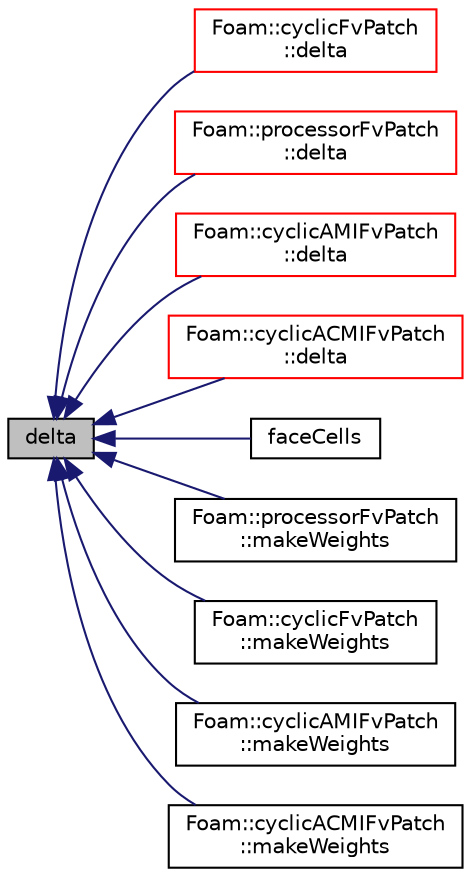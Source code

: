 digraph "delta"
{
  bgcolor="transparent";
  edge [fontname="Helvetica",fontsize="10",labelfontname="Helvetica",labelfontsize="10"];
  node [fontname="Helvetica",fontsize="10",shape=record];
  rankdir="LR";
  Node1 [label="delta",height=0.2,width=0.4,color="black", fillcolor="grey75", style="filled", fontcolor="black"];
  Node1 -> Node2 [dir="back",color="midnightblue",fontsize="10",style="solid",fontname="Helvetica"];
  Node2 [label="Foam::cyclicFvPatch\l::delta",height=0.2,width=0.4,color="red",URL="$a00482.html#a7a789bc5f9f58b359455dee1b4f85950",tooltip="Return delta (P to N) vectors across coupled patch. "];
  Node1 -> Node3 [dir="back",color="midnightblue",fontsize="10",style="solid",fontname="Helvetica"];
  Node3 [label="Foam::processorFvPatch\l::delta",height=0.2,width=0.4,color="red",URL="$a02037.html#a7a789bc5f9f58b359455dee1b4f85950",tooltip="Return delta (P to N) vectors across coupled patch. "];
  Node1 -> Node4 [dir="back",color="midnightblue",fontsize="10",style="solid",fontname="Helvetica"];
  Node4 [label="Foam::cyclicAMIFvPatch\l::delta",height=0.2,width=0.4,color="red",URL="$a00472.html#a7a789bc5f9f58b359455dee1b4f85950",tooltip="Return delta (P to N) vectors across coupled patch. "];
  Node1 -> Node5 [dir="back",color="midnightblue",fontsize="10",style="solid",fontname="Helvetica"];
  Node5 [label="Foam::cyclicACMIFvPatch\l::delta",height=0.2,width=0.4,color="red",URL="$a00462.html#a7a789bc5f9f58b359455dee1b4f85950",tooltip="Return delta (P to N) vectors across coupled patch. "];
  Node1 -> Node6 [dir="back",color="midnightblue",fontsize="10",style="solid",fontname="Helvetica"];
  Node6 [label="faceCells",height=0.2,width=0.4,color="black",URL="$a00421.html#a0a14e8a5b97bec325fa87c909ffce70f",tooltip="Return faceCell addressing. "];
  Node1 -> Node7 [dir="back",color="midnightblue",fontsize="10",style="solid",fontname="Helvetica"];
  Node7 [label="Foam::processorFvPatch\l::makeWeights",height=0.2,width=0.4,color="black",URL="$a02037.html#a6e8461e70d8bb85a22df5d8266daaa55",tooltip="Make patch weighting factors. "];
  Node1 -> Node8 [dir="back",color="midnightblue",fontsize="10",style="solid",fontname="Helvetica"];
  Node8 [label="Foam::cyclicFvPatch\l::makeWeights",height=0.2,width=0.4,color="black",URL="$a00482.html#a6e8461e70d8bb85a22df5d8266daaa55",tooltip="Make patch weighting factors. "];
  Node1 -> Node9 [dir="back",color="midnightblue",fontsize="10",style="solid",fontname="Helvetica"];
  Node9 [label="Foam::cyclicAMIFvPatch\l::makeWeights",height=0.2,width=0.4,color="black",URL="$a00472.html#a6e8461e70d8bb85a22df5d8266daaa55",tooltip="Make patch weighting factors. "];
  Node1 -> Node10 [dir="back",color="midnightblue",fontsize="10",style="solid",fontname="Helvetica"];
  Node10 [label="Foam::cyclicACMIFvPatch\l::makeWeights",height=0.2,width=0.4,color="black",URL="$a00462.html#a6e8461e70d8bb85a22df5d8266daaa55",tooltip="Make patch weighting factors. "];
}

